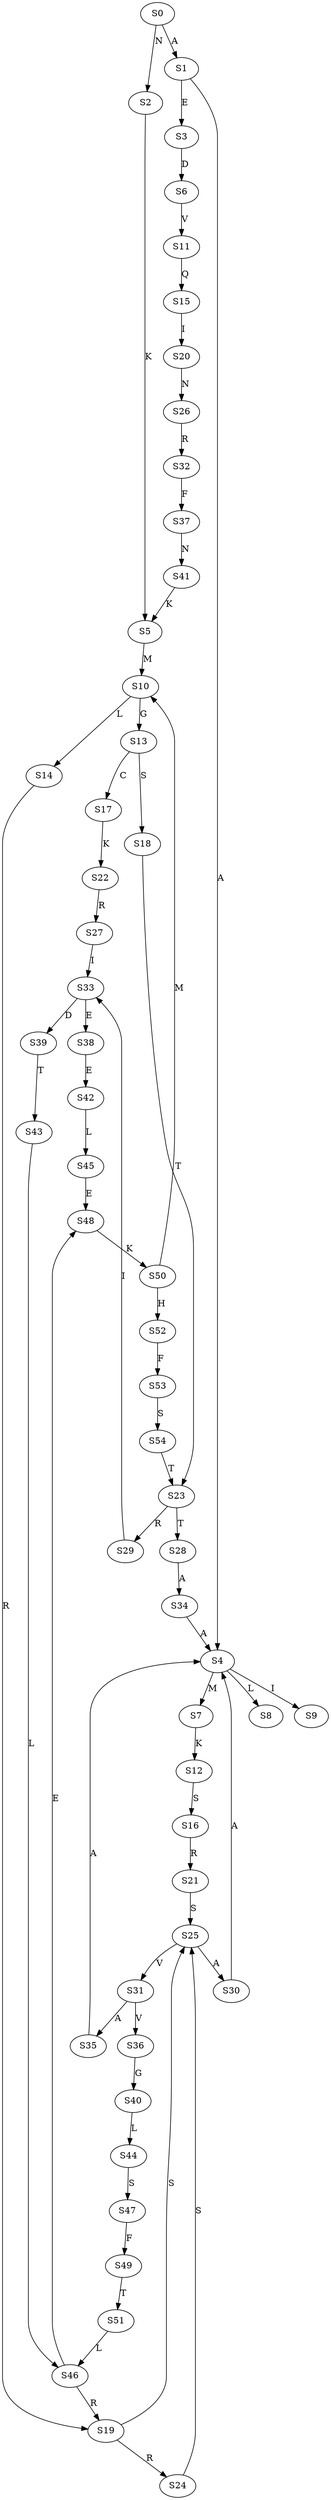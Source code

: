 strict digraph  {
	S0 -> S1 [ label = A ];
	S0 -> S2 [ label = N ];
	S1 -> S3 [ label = E ];
	S1 -> S4 [ label = A ];
	S2 -> S5 [ label = K ];
	S3 -> S6 [ label = D ];
	S4 -> S7 [ label = M ];
	S4 -> S8 [ label = L ];
	S4 -> S9 [ label = I ];
	S5 -> S10 [ label = M ];
	S6 -> S11 [ label = V ];
	S7 -> S12 [ label = K ];
	S10 -> S13 [ label = G ];
	S10 -> S14 [ label = L ];
	S11 -> S15 [ label = Q ];
	S12 -> S16 [ label = S ];
	S13 -> S17 [ label = C ];
	S13 -> S18 [ label = S ];
	S14 -> S19 [ label = R ];
	S15 -> S20 [ label = I ];
	S16 -> S21 [ label = R ];
	S17 -> S22 [ label = K ];
	S18 -> S23 [ label = T ];
	S19 -> S24 [ label = R ];
	S19 -> S25 [ label = S ];
	S20 -> S26 [ label = N ];
	S21 -> S25 [ label = S ];
	S22 -> S27 [ label = R ];
	S23 -> S28 [ label = T ];
	S23 -> S29 [ label = R ];
	S24 -> S25 [ label = S ];
	S25 -> S30 [ label = A ];
	S25 -> S31 [ label = V ];
	S26 -> S32 [ label = R ];
	S27 -> S33 [ label = I ];
	S28 -> S34 [ label = A ];
	S29 -> S33 [ label = I ];
	S30 -> S4 [ label = A ];
	S31 -> S35 [ label = A ];
	S31 -> S36 [ label = V ];
	S32 -> S37 [ label = F ];
	S33 -> S38 [ label = E ];
	S33 -> S39 [ label = D ];
	S34 -> S4 [ label = A ];
	S35 -> S4 [ label = A ];
	S36 -> S40 [ label = G ];
	S37 -> S41 [ label = N ];
	S38 -> S42 [ label = E ];
	S39 -> S43 [ label = T ];
	S40 -> S44 [ label = L ];
	S41 -> S5 [ label = K ];
	S42 -> S45 [ label = L ];
	S43 -> S46 [ label = L ];
	S44 -> S47 [ label = S ];
	S45 -> S48 [ label = E ];
	S46 -> S48 [ label = E ];
	S46 -> S19 [ label = R ];
	S47 -> S49 [ label = F ];
	S48 -> S50 [ label = K ];
	S49 -> S51 [ label = T ];
	S50 -> S10 [ label = M ];
	S50 -> S52 [ label = H ];
	S51 -> S46 [ label = L ];
	S52 -> S53 [ label = F ];
	S53 -> S54 [ label = S ];
	S54 -> S23 [ label = T ];
}
